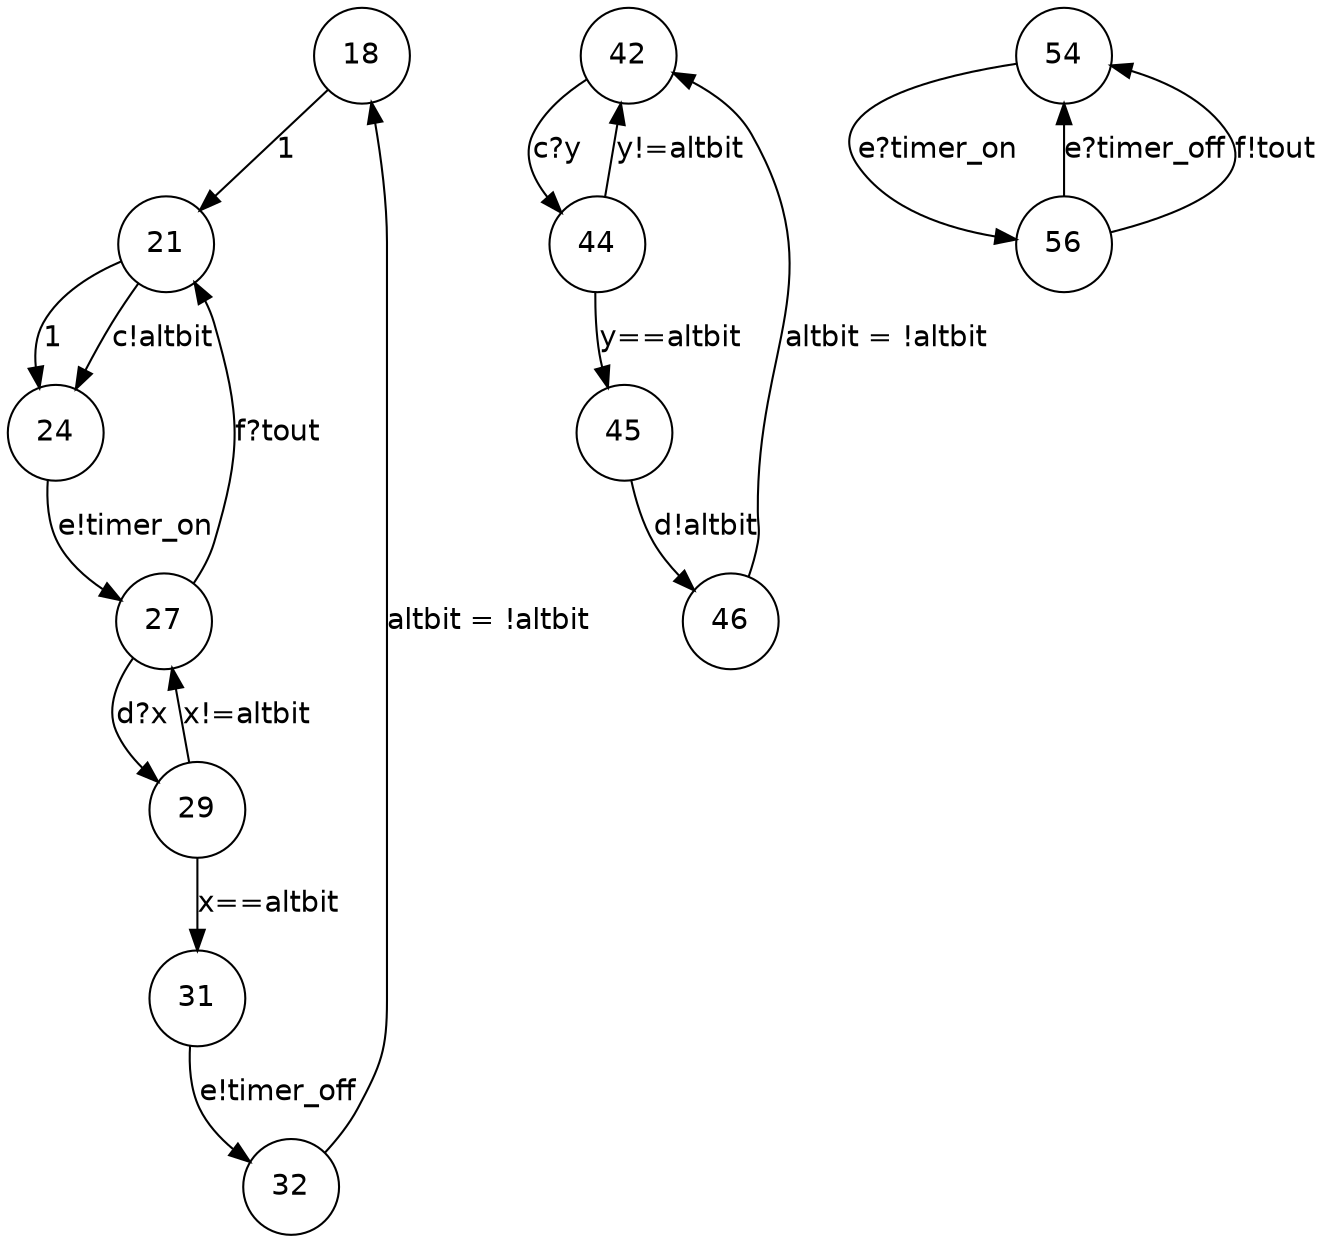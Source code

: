 digraph "/home/giorgiosld/university/master/SBD/lab/abpunreliablechannel-automata" {
	graph [size="16,12",ranksep=.4];
	node [shape=circle,fontname=Helvetica,fontsize=14];
	edge [fontname=Helvetica,fontsize=14];
19 [label=18]
19 -> 4 [label="1"]
4 [label=21]
4 -> 6 [label="1"]
4 [label=21]
4 -> 6 [label="c!altbit"]
6 [label=24]
6 -> 17 [label="e!timer_on"]
17 [label=27]
17 -> 4 [label="f?tout"]
17 [label=27]
17 -> 15 [label="d?x"]
15 [label=29]
15 -> 17 [label="x!=altbit"]
15 [label=29]
15 -> 13 [label="x==altbit"]
13 [label=31]
13 -> 14 [label="e!timer_off"]
14 [label=32]
14 -> 19 [label="altbit = !altbit"]
1008 [label=42]
1008 -> 1006 [label="c?y"]
1006 [label=44]
1006 -> 1008 [label="y!=altbit"]
1006 [label=44]
1006 -> 1004 [label="y==altbit"]
1004 [label=45]
1004 -> 1005 [label="d!altbit"]
1005 [label=46]
1005 -> 1008 [label="altbit = !altbit"]
2006 [label=54]
2006 -> 2004 [label="e?timer_on"]
2004 [label=56]
2004 -> 2006 [label="e?timer_off"]
2004 [label=56]
2004 -> 2006 [label="f!tout"]
}
